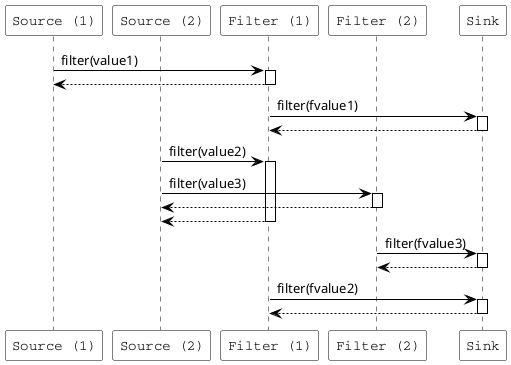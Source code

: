 @startuml

skinparam participant {
    FontName Courier
    ArrowColor black
    BorderColor black
    BackgroundColor white
}

skinparam sequence {
    ArrowColor black
    LifeLineBorderColor black
    LifeLineBackgroundColor white
    FontName Courier
    BorderColor black
    BackgroundColor white
}

participant "Source (1)" as S1
participant "Source (2)" as S2
participant "Filter (1)" as F1
participant "Filter (2)" as F2
participant "Sink" as S

S1 -> F1 : filter(value1)
activate F1

F1 --> S1 : 
deactivate F1

F1 -> S : filter(fvalue1)
activate S

S --> F1 : 
deactivate S

S2 -> F1 : filter(value2)
activate F1

S2 -> F2 : filter(value3)
activate F2

F2 --> S2 : 
deactivate F2

F1 --> S2 : 
deactivate F1

F2 -> S : filter(fvalue3)
activate S

S --> F2 : 
deactivate S

F1 -> S : filter(fvalue2)
activate S

S --> F1 : 
deactivate S

@enduml